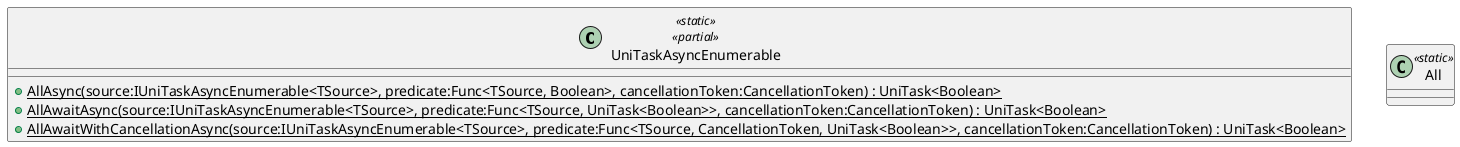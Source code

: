 @startuml
class UniTaskAsyncEnumerable <<static>> <<partial>> {
    + {static} AllAsync(source:IUniTaskAsyncEnumerable<TSource>, predicate:Func<TSource, Boolean>, cancellationToken:CancellationToken) : UniTask<Boolean>
    + {static} AllAwaitAsync(source:IUniTaskAsyncEnumerable<TSource>, predicate:Func<TSource, UniTask<Boolean>>, cancellationToken:CancellationToken) : UniTask<Boolean>
    + {static} AllAwaitWithCancellationAsync(source:IUniTaskAsyncEnumerable<TSource>, predicate:Func<TSource, CancellationToken, UniTask<Boolean>>, cancellationToken:CancellationToken) : UniTask<Boolean>
}
class All <<static>> {
}
@enduml
